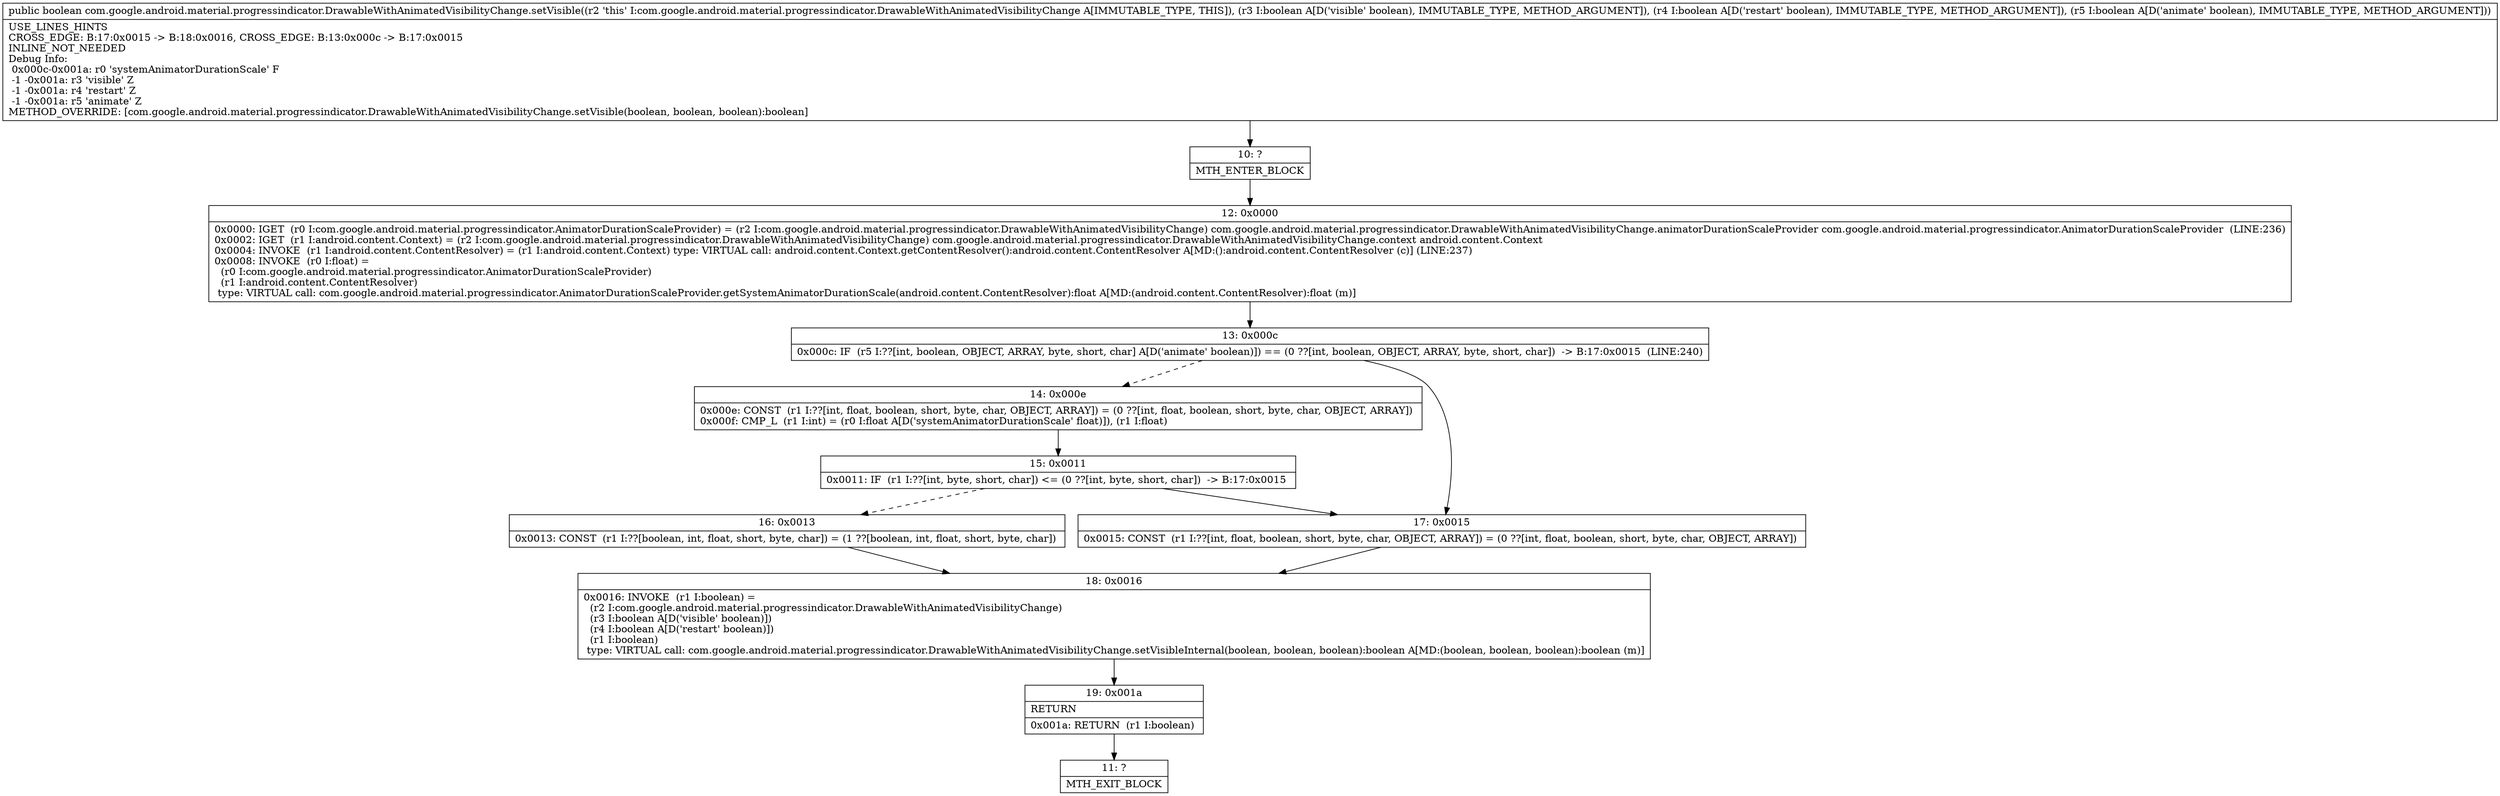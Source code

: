 digraph "CFG forcom.google.android.material.progressindicator.DrawableWithAnimatedVisibilityChange.setVisible(ZZZ)Z" {
Node_10 [shape=record,label="{10\:\ ?|MTH_ENTER_BLOCK\l}"];
Node_12 [shape=record,label="{12\:\ 0x0000|0x0000: IGET  (r0 I:com.google.android.material.progressindicator.AnimatorDurationScaleProvider) = (r2 I:com.google.android.material.progressindicator.DrawableWithAnimatedVisibilityChange) com.google.android.material.progressindicator.DrawableWithAnimatedVisibilityChange.animatorDurationScaleProvider com.google.android.material.progressindicator.AnimatorDurationScaleProvider  (LINE:236)\l0x0002: IGET  (r1 I:android.content.Context) = (r2 I:com.google.android.material.progressindicator.DrawableWithAnimatedVisibilityChange) com.google.android.material.progressindicator.DrawableWithAnimatedVisibilityChange.context android.content.Context \l0x0004: INVOKE  (r1 I:android.content.ContentResolver) = (r1 I:android.content.Context) type: VIRTUAL call: android.content.Context.getContentResolver():android.content.ContentResolver A[MD:():android.content.ContentResolver (c)] (LINE:237)\l0x0008: INVOKE  (r0 I:float) = \l  (r0 I:com.google.android.material.progressindicator.AnimatorDurationScaleProvider)\l  (r1 I:android.content.ContentResolver)\l type: VIRTUAL call: com.google.android.material.progressindicator.AnimatorDurationScaleProvider.getSystemAnimatorDurationScale(android.content.ContentResolver):float A[MD:(android.content.ContentResolver):float (m)]\l}"];
Node_13 [shape=record,label="{13\:\ 0x000c|0x000c: IF  (r5 I:??[int, boolean, OBJECT, ARRAY, byte, short, char] A[D('animate' boolean)]) == (0 ??[int, boolean, OBJECT, ARRAY, byte, short, char])  \-\> B:17:0x0015  (LINE:240)\l}"];
Node_14 [shape=record,label="{14\:\ 0x000e|0x000e: CONST  (r1 I:??[int, float, boolean, short, byte, char, OBJECT, ARRAY]) = (0 ??[int, float, boolean, short, byte, char, OBJECT, ARRAY]) \l0x000f: CMP_L  (r1 I:int) = (r0 I:float A[D('systemAnimatorDurationScale' float)]), (r1 I:float) \l}"];
Node_15 [shape=record,label="{15\:\ 0x0011|0x0011: IF  (r1 I:??[int, byte, short, char]) \<= (0 ??[int, byte, short, char])  \-\> B:17:0x0015 \l}"];
Node_16 [shape=record,label="{16\:\ 0x0013|0x0013: CONST  (r1 I:??[boolean, int, float, short, byte, char]) = (1 ??[boolean, int, float, short, byte, char]) \l}"];
Node_18 [shape=record,label="{18\:\ 0x0016|0x0016: INVOKE  (r1 I:boolean) = \l  (r2 I:com.google.android.material.progressindicator.DrawableWithAnimatedVisibilityChange)\l  (r3 I:boolean A[D('visible' boolean)])\l  (r4 I:boolean A[D('restart' boolean)])\l  (r1 I:boolean)\l type: VIRTUAL call: com.google.android.material.progressindicator.DrawableWithAnimatedVisibilityChange.setVisibleInternal(boolean, boolean, boolean):boolean A[MD:(boolean, boolean, boolean):boolean (m)]\l}"];
Node_19 [shape=record,label="{19\:\ 0x001a|RETURN\l|0x001a: RETURN  (r1 I:boolean) \l}"];
Node_11 [shape=record,label="{11\:\ ?|MTH_EXIT_BLOCK\l}"];
Node_17 [shape=record,label="{17\:\ 0x0015|0x0015: CONST  (r1 I:??[int, float, boolean, short, byte, char, OBJECT, ARRAY]) = (0 ??[int, float, boolean, short, byte, char, OBJECT, ARRAY]) \l}"];
MethodNode[shape=record,label="{public boolean com.google.android.material.progressindicator.DrawableWithAnimatedVisibilityChange.setVisible((r2 'this' I:com.google.android.material.progressindicator.DrawableWithAnimatedVisibilityChange A[IMMUTABLE_TYPE, THIS]), (r3 I:boolean A[D('visible' boolean), IMMUTABLE_TYPE, METHOD_ARGUMENT]), (r4 I:boolean A[D('restart' boolean), IMMUTABLE_TYPE, METHOD_ARGUMENT]), (r5 I:boolean A[D('animate' boolean), IMMUTABLE_TYPE, METHOD_ARGUMENT]))  | USE_LINES_HINTS\lCROSS_EDGE: B:17:0x0015 \-\> B:18:0x0016, CROSS_EDGE: B:13:0x000c \-\> B:17:0x0015\lINLINE_NOT_NEEDED\lDebug Info:\l  0x000c\-0x001a: r0 'systemAnimatorDurationScale' F\l  \-1 \-0x001a: r3 'visible' Z\l  \-1 \-0x001a: r4 'restart' Z\l  \-1 \-0x001a: r5 'animate' Z\lMETHOD_OVERRIDE: [com.google.android.material.progressindicator.DrawableWithAnimatedVisibilityChange.setVisible(boolean, boolean, boolean):boolean]\l}"];
MethodNode -> Node_10;Node_10 -> Node_12;
Node_12 -> Node_13;
Node_13 -> Node_14[style=dashed];
Node_13 -> Node_17;
Node_14 -> Node_15;
Node_15 -> Node_16[style=dashed];
Node_15 -> Node_17;
Node_16 -> Node_18;
Node_18 -> Node_19;
Node_19 -> Node_11;
Node_17 -> Node_18;
}


